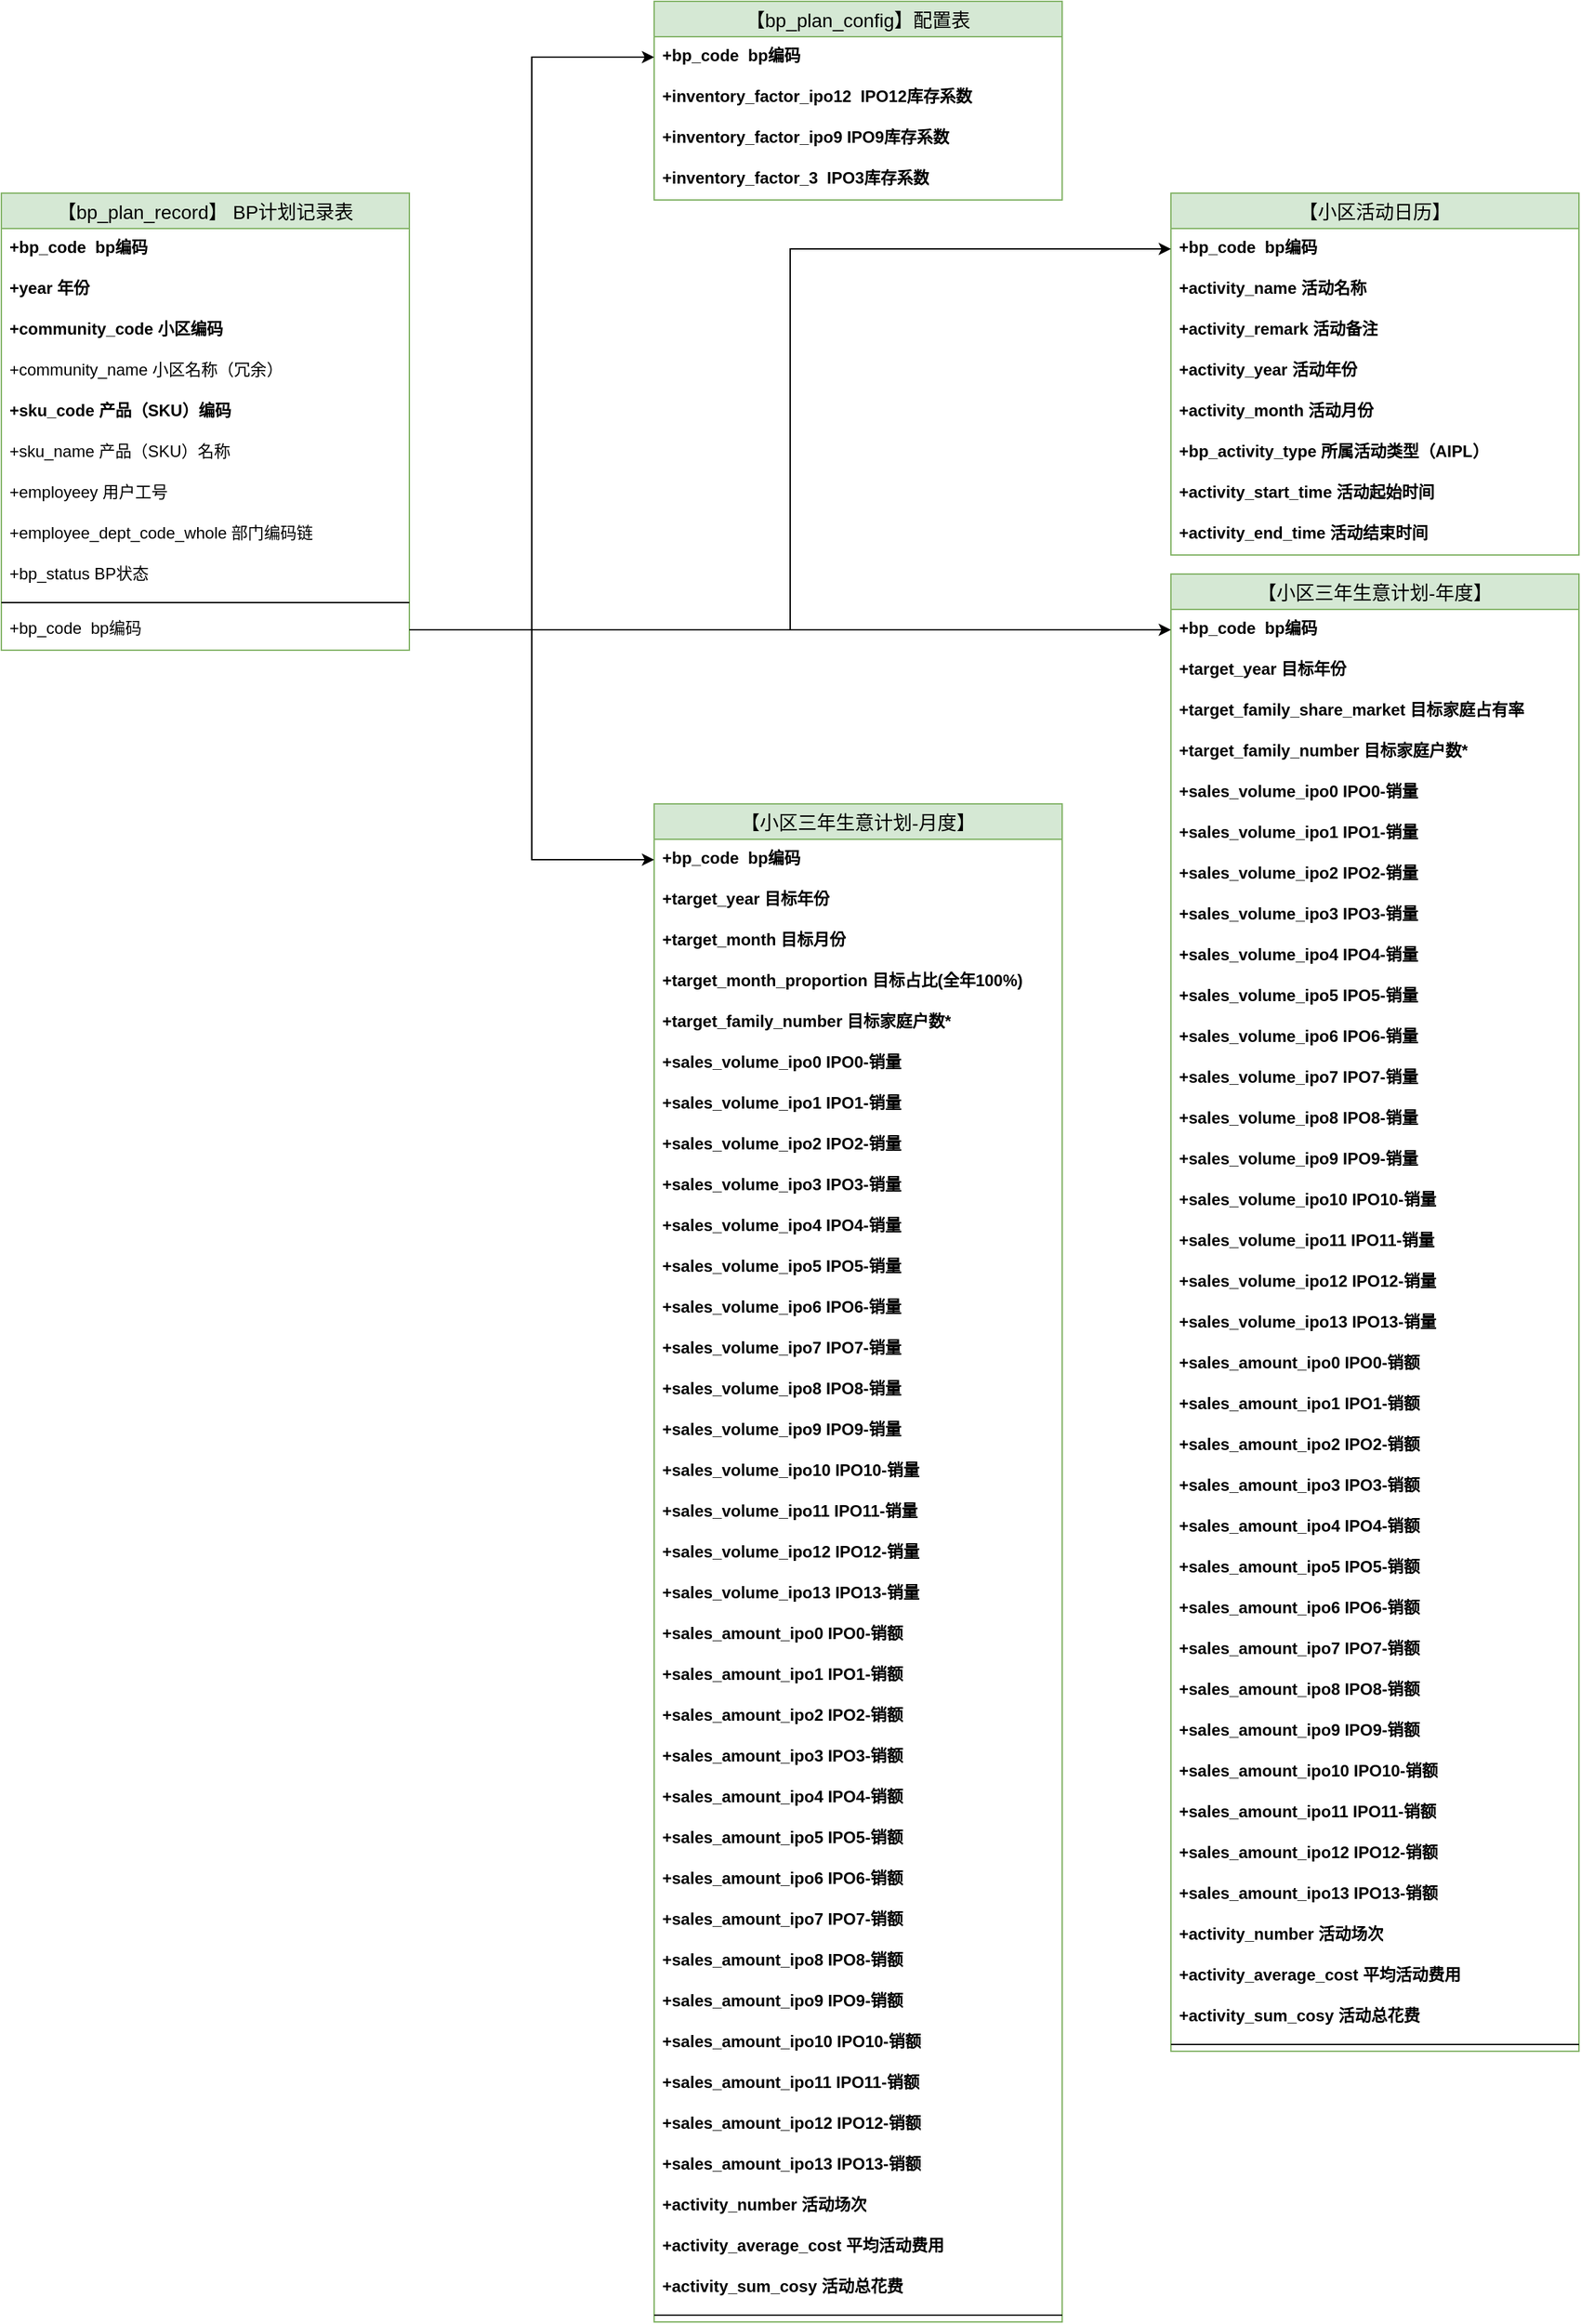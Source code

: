 <mxfile version="24.3.1" type="github">
  <diagram name="第 1 页" id="yHdoq8By4Nm5lqNlYbqL">
    <mxGraphModel dx="2207" dy="2033" grid="1" gridSize="10" guides="1" tooltips="1" connect="1" arrows="1" fold="1" page="1" pageScale="1" pageWidth="827" pageHeight="1169" math="0" shadow="0">
      <root>
        <mxCell id="0" />
        <mxCell id="1" parent="0" />
        <mxCell id="si8qcC3lpYMCVnZY6Wmo-3" value="【bp_plan_record】 BP计划记录表" style="swimlane;fontStyle=0;childLayout=stackLayout;horizontal=1;startSize=26;horizontalStack=0;resizeParent=1;resizeParentMax=0;resizeLast=0;collapsible=1;marginBottom=0;align=center;fontSize=14;fillColor=#d5e8d4;strokeColor=#82b366;" vertex="1" parent="1">
          <mxGeometry x="-60" y="-49" width="300" height="336" as="geometry" />
        </mxCell>
        <mxCell id="si8qcC3lpYMCVnZY6Wmo-4" value="+bp_code&amp;nbsp; bp编码" style="text;strokeColor=none;fillColor=none;spacingLeft=4;spacingRight=4;overflow=hidden;rotatable=0;points=[[0,0.5],[1,0.5]];portConstraint=eastwest;fontSize=12;whiteSpace=wrap;html=1;fontStyle=1" vertex="1" parent="si8qcC3lpYMCVnZY6Wmo-3">
          <mxGeometry y="26" width="300" height="30" as="geometry" />
        </mxCell>
        <mxCell id="si8qcC3lpYMCVnZY6Wmo-18" value="+year 年份" style="text;strokeColor=none;fillColor=none;spacingLeft=4;spacingRight=4;overflow=hidden;rotatable=0;points=[[0,0.5],[1,0.5]];portConstraint=eastwest;fontSize=12;whiteSpace=wrap;html=1;fontStyle=1" vertex="1" parent="si8qcC3lpYMCVnZY6Wmo-3">
          <mxGeometry y="56" width="300" height="30" as="geometry" />
        </mxCell>
        <mxCell id="si8qcC3lpYMCVnZY6Wmo-21" value="+community_code 小区编码" style="text;strokeColor=none;fillColor=none;spacingLeft=4;spacingRight=4;overflow=hidden;rotatable=0;points=[[0,0.5],[1,0.5]];portConstraint=eastwest;fontSize=12;whiteSpace=wrap;html=1;fontStyle=1" vertex="1" parent="si8qcC3lpYMCVnZY6Wmo-3">
          <mxGeometry y="86" width="300" height="30" as="geometry" />
        </mxCell>
        <mxCell id="si8qcC3lpYMCVnZY6Wmo-20" value="+community_name 小区名称（冗余&lt;span style=&quot;background-color: initial;&quot;&gt;）&lt;/span&gt;" style="text;strokeColor=none;fillColor=none;spacingLeft=4;spacingRight=4;overflow=hidden;rotatable=0;points=[[0,0.5],[1,0.5]];portConstraint=eastwest;fontSize=12;whiteSpace=wrap;html=1;" vertex="1" parent="si8qcC3lpYMCVnZY6Wmo-3">
          <mxGeometry y="116" width="300" height="30" as="geometry" />
        </mxCell>
        <mxCell id="si8qcC3lpYMCVnZY6Wmo-19" value="+sku_code 产品（SKU）编码" style="text;strokeColor=none;fillColor=none;spacingLeft=4;spacingRight=4;overflow=hidden;rotatable=0;points=[[0,0.5],[1,0.5]];portConstraint=eastwest;fontSize=12;whiteSpace=wrap;html=1;fontStyle=1" vertex="1" parent="si8qcC3lpYMCVnZY6Wmo-3">
          <mxGeometry y="146" width="300" height="30" as="geometry" />
        </mxCell>
        <mxCell id="si8qcC3lpYMCVnZY6Wmo-17" value="+sku_name 产品（SKU）名称" style="text;strokeColor=none;fillColor=none;spacingLeft=4;spacingRight=4;overflow=hidden;rotatable=0;points=[[0,0.5],[1,0.5]];portConstraint=eastwest;fontSize=12;whiteSpace=wrap;html=1;" vertex="1" parent="si8qcC3lpYMCVnZY6Wmo-3">
          <mxGeometry y="176" width="300" height="30" as="geometry" />
        </mxCell>
        <mxCell id="si8qcC3lpYMCVnZY6Wmo-16" value="+employeey 用户工号" style="text;strokeColor=none;fillColor=none;spacingLeft=4;spacingRight=4;overflow=hidden;rotatable=0;points=[[0,0.5],[1,0.5]];portConstraint=eastwest;fontSize=12;whiteSpace=wrap;html=1;" vertex="1" parent="si8qcC3lpYMCVnZY6Wmo-3">
          <mxGeometry y="206" width="300" height="30" as="geometry" />
        </mxCell>
        <mxCell id="si8qcC3lpYMCVnZY6Wmo-15" value="+employee_dept_code_whole 部门编码链" style="text;strokeColor=none;fillColor=none;spacingLeft=4;spacingRight=4;overflow=hidden;rotatable=0;points=[[0,0.5],[1,0.5]];portConstraint=eastwest;fontSize=12;whiteSpace=wrap;html=1;" vertex="1" parent="si8qcC3lpYMCVnZY6Wmo-3">
          <mxGeometry y="236" width="300" height="30" as="geometry" />
        </mxCell>
        <mxCell id="si8qcC3lpYMCVnZY6Wmo-14" value="+bp_status BP状态" style="text;strokeColor=none;fillColor=none;spacingLeft=4;spacingRight=4;overflow=hidden;rotatable=0;points=[[0,0.5],[1,0.5]];portConstraint=eastwest;fontSize=12;whiteSpace=wrap;html=1;" vertex="1" parent="si8qcC3lpYMCVnZY6Wmo-3">
          <mxGeometry y="266" width="300" height="30" as="geometry" />
        </mxCell>
        <mxCell id="si8qcC3lpYMCVnZY6Wmo-9" value="" style="line;strokeWidth=1;rotatable=0;dashed=0;labelPosition=right;align=left;verticalAlign=middle;spacingTop=0;spacingLeft=6;points=[];portConstraint=eastwest;" vertex="1" parent="si8qcC3lpYMCVnZY6Wmo-3">
          <mxGeometry y="296" width="300" height="10" as="geometry" />
        </mxCell>
        <mxCell id="si8qcC3lpYMCVnZY6Wmo-6" value="+bp_code&amp;nbsp; bp编码" style="text;strokeColor=none;fillColor=none;spacingLeft=4;spacingRight=4;overflow=hidden;rotatable=0;points=[[0,0.5],[1,0.5]];portConstraint=eastwest;fontSize=12;whiteSpace=wrap;html=1;" vertex="1" parent="si8qcC3lpYMCVnZY6Wmo-3">
          <mxGeometry y="306" width="300" height="30" as="geometry" />
        </mxCell>
        <mxCell id="si8qcC3lpYMCVnZY6Wmo-23" value="【bp_plan_config】配置表" style="swimlane;fontStyle=0;childLayout=stackLayout;horizontal=1;startSize=26;horizontalStack=0;resizeParent=1;resizeParentMax=0;resizeLast=0;collapsible=1;marginBottom=0;align=center;fontSize=14;fillColor=#d5e8d4;strokeColor=#82b366;" vertex="1" parent="1">
          <mxGeometry x="420" y="-190" width="300" height="146" as="geometry" />
        </mxCell>
        <mxCell id="si8qcC3lpYMCVnZY6Wmo-24" value="+bp_code&amp;nbsp; bp编码" style="text;strokeColor=none;fillColor=none;spacingLeft=4;spacingRight=4;overflow=hidden;rotatable=0;points=[[0,0.5],[1,0.5]];portConstraint=eastwest;fontSize=12;whiteSpace=wrap;html=1;fontStyle=1" vertex="1" parent="si8qcC3lpYMCVnZY6Wmo-23">
          <mxGeometry y="26" width="300" height="30" as="geometry" />
        </mxCell>
        <mxCell id="si8qcC3lpYMCVnZY6Wmo-38" value="+inventory_factor_ipo12  IPO12库存系数" style="text;strokeColor=none;fillColor=none;spacingLeft=4;spacingRight=4;overflow=hidden;rotatable=0;points=[[0,0.5],[1,0.5]];portConstraint=eastwest;fontSize=12;whiteSpace=wrap;html=1;fontStyle=1" vertex="1" parent="si8qcC3lpYMCVnZY6Wmo-23">
          <mxGeometry y="56" width="300" height="30" as="geometry" />
        </mxCell>
        <mxCell id="si8qcC3lpYMCVnZY6Wmo-37" value="+inventory_factor_ipo9 IPO9库存系数" style="text;strokeColor=none;fillColor=none;spacingLeft=4;spacingRight=4;overflow=hidden;rotatable=0;points=[[0,0.5],[1,0.5]];portConstraint=eastwest;fontSize=12;whiteSpace=wrap;html=1;fontStyle=1" vertex="1" parent="si8qcC3lpYMCVnZY6Wmo-23">
          <mxGeometry y="86" width="300" height="30" as="geometry" />
        </mxCell>
        <mxCell id="si8qcC3lpYMCVnZY6Wmo-36" value="+inventory_factor_3  IPO3库存系数" style="text;strokeColor=none;fillColor=none;spacingLeft=4;spacingRight=4;overflow=hidden;rotatable=0;points=[[0,0.5],[1,0.5]];portConstraint=eastwest;fontSize=12;whiteSpace=wrap;html=1;fontStyle=1" vertex="1" parent="si8qcC3lpYMCVnZY6Wmo-23">
          <mxGeometry y="116" width="300" height="30" as="geometry" />
        </mxCell>
        <mxCell id="si8qcC3lpYMCVnZY6Wmo-49" value="【小区三年生意计划-年度】" style="swimlane;fontStyle=0;childLayout=stackLayout;horizontal=1;startSize=26;horizontalStack=0;resizeParent=1;resizeParentMax=0;resizeLast=0;collapsible=1;marginBottom=0;align=center;fontSize=14;fillColor=#d5e8d4;strokeColor=#82b366;" vertex="1" parent="1">
          <mxGeometry x="800" y="231" width="300" height="1086" as="geometry" />
        </mxCell>
        <mxCell id="si8qcC3lpYMCVnZY6Wmo-50" value="+bp_code&amp;nbsp; bp编码" style="text;strokeColor=none;fillColor=none;spacingLeft=4;spacingRight=4;overflow=hidden;rotatable=0;points=[[0,0.5],[1,0.5]];portConstraint=eastwest;fontSize=12;whiteSpace=wrap;html=1;fontStyle=1" vertex="1" parent="si8qcC3lpYMCVnZY6Wmo-49">
          <mxGeometry y="26" width="300" height="30" as="geometry" />
        </mxCell>
        <mxCell id="si8qcC3lpYMCVnZY6Wmo-51" value="+target_year 目标年份" style="text;strokeColor=none;fillColor=none;spacingLeft=4;spacingRight=4;overflow=hidden;rotatable=0;points=[[0,0.5],[1,0.5]];portConstraint=eastwest;fontSize=12;whiteSpace=wrap;html=1;fontStyle=1" vertex="1" parent="si8qcC3lpYMCVnZY6Wmo-49">
          <mxGeometry y="56" width="300" height="30" as="geometry" />
        </mxCell>
        <mxCell id="si8qcC3lpYMCVnZY6Wmo-52" value="+target_family_share_market 目标家庭占有率" style="text;strokeColor=none;fillColor=none;spacingLeft=4;spacingRight=4;overflow=hidden;rotatable=0;points=[[0,0.5],[1,0.5]];portConstraint=eastwest;fontSize=12;whiteSpace=wrap;html=1;fontStyle=1" vertex="1" parent="si8qcC3lpYMCVnZY6Wmo-49">
          <mxGeometry y="86" width="300" height="30" as="geometry" />
        </mxCell>
        <mxCell id="si8qcC3lpYMCVnZY6Wmo-69" value="+target_family_number 目标家庭户数*" style="text;strokeColor=none;fillColor=none;spacingLeft=4;spacingRight=4;overflow=hidden;rotatable=0;points=[[0,0.5],[1,0.5]];portConstraint=eastwest;fontSize=12;whiteSpace=wrap;html=1;fontStyle=1" vertex="1" parent="si8qcC3lpYMCVnZY6Wmo-49">
          <mxGeometry y="116" width="300" height="30" as="geometry" />
        </mxCell>
        <mxCell id="si8qcC3lpYMCVnZY6Wmo-91" value="+sales_volume_ipo0 IPO0-销量" style="text;strokeColor=none;fillColor=none;spacingLeft=4;spacingRight=4;overflow=hidden;rotatable=0;points=[[0,0.5],[1,0.5]];portConstraint=eastwest;fontSize=12;whiteSpace=wrap;html=1;fontStyle=1" vertex="1" parent="si8qcC3lpYMCVnZY6Wmo-49">
          <mxGeometry y="146" width="300" height="30" as="geometry" />
        </mxCell>
        <mxCell id="si8qcC3lpYMCVnZY6Wmo-90" value="+sales_volume_ipo1 IPO1-销量" style="text;strokeColor=none;fillColor=none;spacingLeft=4;spacingRight=4;overflow=hidden;rotatable=0;points=[[0,0.5],[1,0.5]];portConstraint=eastwest;fontSize=12;whiteSpace=wrap;html=1;fontStyle=1" vertex="1" parent="si8qcC3lpYMCVnZY6Wmo-49">
          <mxGeometry y="176" width="300" height="30" as="geometry" />
        </mxCell>
        <mxCell id="si8qcC3lpYMCVnZY6Wmo-89" value="+sales_volume_ipo2 IPO2-销量" style="text;strokeColor=none;fillColor=none;spacingLeft=4;spacingRight=4;overflow=hidden;rotatable=0;points=[[0,0.5],[1,0.5]];portConstraint=eastwest;fontSize=12;whiteSpace=wrap;html=1;fontStyle=1" vertex="1" parent="si8qcC3lpYMCVnZY6Wmo-49">
          <mxGeometry y="206" width="300" height="30" as="geometry" />
        </mxCell>
        <mxCell id="si8qcC3lpYMCVnZY6Wmo-88" value="+sales_volume_ipo3 IPO3-销量" style="text;strokeColor=none;fillColor=none;spacingLeft=4;spacingRight=4;overflow=hidden;rotatable=0;points=[[0,0.5],[1,0.5]];portConstraint=eastwest;fontSize=12;whiteSpace=wrap;html=1;fontStyle=1" vertex="1" parent="si8qcC3lpYMCVnZY6Wmo-49">
          <mxGeometry y="236" width="300" height="30" as="geometry" />
        </mxCell>
        <mxCell id="si8qcC3lpYMCVnZY6Wmo-87" value="+sales_volume_ipo4 IPO4-销量" style="text;strokeColor=none;fillColor=none;spacingLeft=4;spacingRight=4;overflow=hidden;rotatable=0;points=[[0,0.5],[1,0.5]];portConstraint=eastwest;fontSize=12;whiteSpace=wrap;html=1;fontStyle=1" vertex="1" parent="si8qcC3lpYMCVnZY6Wmo-49">
          <mxGeometry y="266" width="300" height="30" as="geometry" />
        </mxCell>
        <mxCell id="si8qcC3lpYMCVnZY6Wmo-86" value="+sales_volume_ipo5 IPO5-销量" style="text;strokeColor=none;fillColor=none;spacingLeft=4;spacingRight=4;overflow=hidden;rotatable=0;points=[[0,0.5],[1,0.5]];portConstraint=eastwest;fontSize=12;whiteSpace=wrap;html=1;fontStyle=1" vertex="1" parent="si8qcC3lpYMCVnZY6Wmo-49">
          <mxGeometry y="296" width="300" height="30" as="geometry" />
        </mxCell>
        <mxCell id="si8qcC3lpYMCVnZY6Wmo-85" value="+sales_volume_ipo6 IPO6-销量" style="text;strokeColor=none;fillColor=none;spacingLeft=4;spacingRight=4;overflow=hidden;rotatable=0;points=[[0,0.5],[1,0.5]];portConstraint=eastwest;fontSize=12;whiteSpace=wrap;html=1;fontStyle=1" vertex="1" parent="si8qcC3lpYMCVnZY6Wmo-49">
          <mxGeometry y="326" width="300" height="30" as="geometry" />
        </mxCell>
        <mxCell id="si8qcC3lpYMCVnZY6Wmo-84" value="+sales_volume_ipo7 IPO7-销量" style="text;strokeColor=none;fillColor=none;spacingLeft=4;spacingRight=4;overflow=hidden;rotatable=0;points=[[0,0.5],[1,0.5]];portConstraint=eastwest;fontSize=12;whiteSpace=wrap;html=1;fontStyle=1" vertex="1" parent="si8qcC3lpYMCVnZY6Wmo-49">
          <mxGeometry y="356" width="300" height="30" as="geometry" />
        </mxCell>
        <mxCell id="si8qcC3lpYMCVnZY6Wmo-83" value="+sales_volume_ipo8 IPO8-销量" style="text;strokeColor=none;fillColor=none;spacingLeft=4;spacingRight=4;overflow=hidden;rotatable=0;points=[[0,0.5],[1,0.5]];portConstraint=eastwest;fontSize=12;whiteSpace=wrap;html=1;fontStyle=1" vertex="1" parent="si8qcC3lpYMCVnZY6Wmo-49">
          <mxGeometry y="386" width="300" height="30" as="geometry" />
        </mxCell>
        <mxCell id="si8qcC3lpYMCVnZY6Wmo-82" value="+sales_volume_ipo9 IPO9-销量" style="text;strokeColor=none;fillColor=none;spacingLeft=4;spacingRight=4;overflow=hidden;rotatable=0;points=[[0,0.5],[1,0.5]];portConstraint=eastwest;fontSize=12;whiteSpace=wrap;html=1;fontStyle=1" vertex="1" parent="si8qcC3lpYMCVnZY6Wmo-49">
          <mxGeometry y="416" width="300" height="30" as="geometry" />
        </mxCell>
        <mxCell id="si8qcC3lpYMCVnZY6Wmo-81" value="+sales_volume_ipo10 IPO10-销量" style="text;strokeColor=none;fillColor=none;spacingLeft=4;spacingRight=4;overflow=hidden;rotatable=0;points=[[0,0.5],[1,0.5]];portConstraint=eastwest;fontSize=12;whiteSpace=wrap;html=1;fontStyle=1" vertex="1" parent="si8qcC3lpYMCVnZY6Wmo-49">
          <mxGeometry y="446" width="300" height="30" as="geometry" />
        </mxCell>
        <mxCell id="si8qcC3lpYMCVnZY6Wmo-80" value="+sales_volume_ipo11 IPO11-销量" style="text;strokeColor=none;fillColor=none;spacingLeft=4;spacingRight=4;overflow=hidden;rotatable=0;points=[[0,0.5],[1,0.5]];portConstraint=eastwest;fontSize=12;whiteSpace=wrap;html=1;fontStyle=1" vertex="1" parent="si8qcC3lpYMCVnZY6Wmo-49">
          <mxGeometry y="476" width="300" height="30" as="geometry" />
        </mxCell>
        <mxCell id="si8qcC3lpYMCVnZY6Wmo-79" value="+sales_volume_ipo12 IPO12-销量" style="text;strokeColor=none;fillColor=none;spacingLeft=4;spacingRight=4;overflow=hidden;rotatable=0;points=[[0,0.5],[1,0.5]];portConstraint=eastwest;fontSize=12;whiteSpace=wrap;html=1;fontStyle=1" vertex="1" parent="si8qcC3lpYMCVnZY6Wmo-49">
          <mxGeometry y="506" width="300" height="30" as="geometry" />
        </mxCell>
        <mxCell id="si8qcC3lpYMCVnZY6Wmo-78" value="+sales_volume_ipo13 IPO13-销量" style="text;strokeColor=none;fillColor=none;spacingLeft=4;spacingRight=4;overflow=hidden;rotatable=0;points=[[0,0.5],[1,0.5]];portConstraint=eastwest;fontSize=12;whiteSpace=wrap;html=1;fontStyle=1" vertex="1" parent="si8qcC3lpYMCVnZY6Wmo-49">
          <mxGeometry y="536" width="300" height="30" as="geometry" />
        </mxCell>
        <mxCell id="si8qcC3lpYMCVnZY6Wmo-77" value="+sales_amount_ipo0 IPO0-销额" style="text;strokeColor=none;fillColor=none;spacingLeft=4;spacingRight=4;overflow=hidden;rotatable=0;points=[[0,0.5],[1,0.5]];portConstraint=eastwest;fontSize=12;whiteSpace=wrap;html=1;fontStyle=1" vertex="1" parent="si8qcC3lpYMCVnZY6Wmo-49">
          <mxGeometry y="566" width="300" height="30" as="geometry" />
        </mxCell>
        <mxCell id="si8qcC3lpYMCVnZY6Wmo-76" value="+sales_amount_ipo1 IPO1-销额" style="text;strokeColor=none;fillColor=none;spacingLeft=4;spacingRight=4;overflow=hidden;rotatable=0;points=[[0,0.5],[1,0.5]];portConstraint=eastwest;fontSize=12;whiteSpace=wrap;html=1;fontStyle=1" vertex="1" parent="si8qcC3lpYMCVnZY6Wmo-49">
          <mxGeometry y="596" width="300" height="30" as="geometry" />
        </mxCell>
        <mxCell id="si8qcC3lpYMCVnZY6Wmo-75" value="+sales_amount_ipo2 IPO2-销额" style="text;strokeColor=none;fillColor=none;spacingLeft=4;spacingRight=4;overflow=hidden;rotatable=0;points=[[0,0.5],[1,0.5]];portConstraint=eastwest;fontSize=12;whiteSpace=wrap;html=1;fontStyle=1" vertex="1" parent="si8qcC3lpYMCVnZY6Wmo-49">
          <mxGeometry y="626" width="300" height="30" as="geometry" />
        </mxCell>
        <mxCell id="si8qcC3lpYMCVnZY6Wmo-74" value="+sales_amount_ipo3 IPO3-销额" style="text;strokeColor=none;fillColor=none;spacingLeft=4;spacingRight=4;overflow=hidden;rotatable=0;points=[[0,0.5],[1,0.5]];portConstraint=eastwest;fontSize=12;whiteSpace=wrap;html=1;fontStyle=1" vertex="1" parent="si8qcC3lpYMCVnZY6Wmo-49">
          <mxGeometry y="656" width="300" height="30" as="geometry" />
        </mxCell>
        <mxCell id="si8qcC3lpYMCVnZY6Wmo-73" value="+sales_amount_ipo4 IPO4-销额" style="text;strokeColor=none;fillColor=none;spacingLeft=4;spacingRight=4;overflow=hidden;rotatable=0;points=[[0,0.5],[1,0.5]];portConstraint=eastwest;fontSize=12;whiteSpace=wrap;html=1;fontStyle=1" vertex="1" parent="si8qcC3lpYMCVnZY6Wmo-49">
          <mxGeometry y="686" width="300" height="30" as="geometry" />
        </mxCell>
        <mxCell id="si8qcC3lpYMCVnZY6Wmo-72" value="+sales_amount_ipo5 IPO5-销额" style="text;strokeColor=none;fillColor=none;spacingLeft=4;spacingRight=4;overflow=hidden;rotatable=0;points=[[0,0.5],[1,0.5]];portConstraint=eastwest;fontSize=12;whiteSpace=wrap;html=1;fontStyle=1" vertex="1" parent="si8qcC3lpYMCVnZY6Wmo-49">
          <mxGeometry y="716" width="300" height="30" as="geometry" />
        </mxCell>
        <mxCell id="si8qcC3lpYMCVnZY6Wmo-71" value="+sales_amount_ipo6 IPO6-销额" style="text;strokeColor=none;fillColor=none;spacingLeft=4;spacingRight=4;overflow=hidden;rotatable=0;points=[[0,0.5],[1,0.5]];portConstraint=eastwest;fontSize=12;whiteSpace=wrap;html=1;fontStyle=1" vertex="1" parent="si8qcC3lpYMCVnZY6Wmo-49">
          <mxGeometry y="746" width="300" height="30" as="geometry" />
        </mxCell>
        <mxCell id="si8qcC3lpYMCVnZY6Wmo-70" value="+sales_amount_ipo7 IPO7-销额" style="text;strokeColor=none;fillColor=none;spacingLeft=4;spacingRight=4;overflow=hidden;rotatable=0;points=[[0,0.5],[1,0.5]];portConstraint=eastwest;fontSize=12;whiteSpace=wrap;html=1;fontStyle=1" vertex="1" parent="si8qcC3lpYMCVnZY6Wmo-49">
          <mxGeometry y="776" width="300" height="30" as="geometry" />
        </mxCell>
        <mxCell id="si8qcC3lpYMCVnZY6Wmo-68" value="+sales_amount_ipo8 IPO8-销额" style="text;strokeColor=none;fillColor=none;spacingLeft=4;spacingRight=4;overflow=hidden;rotatable=0;points=[[0,0.5],[1,0.5]];portConstraint=eastwest;fontSize=12;whiteSpace=wrap;html=1;fontStyle=1" vertex="1" parent="si8qcC3lpYMCVnZY6Wmo-49">
          <mxGeometry y="806" width="300" height="30" as="geometry" />
        </mxCell>
        <mxCell id="si8qcC3lpYMCVnZY6Wmo-67" value="+sales_amount_ipo9 IPO9-销额" style="text;strokeColor=none;fillColor=none;spacingLeft=4;spacingRight=4;overflow=hidden;rotatable=0;points=[[0,0.5],[1,0.5]];portConstraint=eastwest;fontSize=12;whiteSpace=wrap;html=1;fontStyle=1" vertex="1" parent="si8qcC3lpYMCVnZY6Wmo-49">
          <mxGeometry y="836" width="300" height="30" as="geometry" />
        </mxCell>
        <mxCell id="si8qcC3lpYMCVnZY6Wmo-66" value="+sales_amount_ipo10 IPO10-销额" style="text;strokeColor=none;fillColor=none;spacingLeft=4;spacingRight=4;overflow=hidden;rotatable=0;points=[[0,0.5],[1,0.5]];portConstraint=eastwest;fontSize=12;whiteSpace=wrap;html=1;fontStyle=1" vertex="1" parent="si8qcC3lpYMCVnZY6Wmo-49">
          <mxGeometry y="866" width="300" height="30" as="geometry" />
        </mxCell>
        <mxCell id="si8qcC3lpYMCVnZY6Wmo-65" value="+sales_amount_ipo11 IPO11-销额" style="text;strokeColor=none;fillColor=none;spacingLeft=4;spacingRight=4;overflow=hidden;rotatable=0;points=[[0,0.5],[1,0.5]];portConstraint=eastwest;fontSize=12;whiteSpace=wrap;html=1;fontStyle=1" vertex="1" parent="si8qcC3lpYMCVnZY6Wmo-49">
          <mxGeometry y="896" width="300" height="30" as="geometry" />
        </mxCell>
        <mxCell id="si8qcC3lpYMCVnZY6Wmo-64" value="+sales_amount_ipo12 IPO12-销额" style="text;strokeColor=none;fillColor=none;spacingLeft=4;spacingRight=4;overflow=hidden;rotatable=0;points=[[0,0.5],[1,0.5]];portConstraint=eastwest;fontSize=12;whiteSpace=wrap;html=1;fontStyle=1" vertex="1" parent="si8qcC3lpYMCVnZY6Wmo-49">
          <mxGeometry y="926" width="300" height="30" as="geometry" />
        </mxCell>
        <mxCell id="si8qcC3lpYMCVnZY6Wmo-63" value="+sales_amount_ipo13 IPO13-销额" style="text;strokeColor=none;fillColor=none;spacingLeft=4;spacingRight=4;overflow=hidden;rotatable=0;points=[[0,0.5],[1,0.5]];portConstraint=eastwest;fontSize=12;whiteSpace=wrap;html=1;fontStyle=1" vertex="1" parent="si8qcC3lpYMCVnZY6Wmo-49">
          <mxGeometry y="956" width="300" height="30" as="geometry" />
        </mxCell>
        <mxCell id="si8qcC3lpYMCVnZY6Wmo-62" value="+activity_number 活动场次" style="text;strokeColor=none;fillColor=none;spacingLeft=4;spacingRight=4;overflow=hidden;rotatable=0;points=[[0,0.5],[1,0.5]];portConstraint=eastwest;fontSize=12;whiteSpace=wrap;html=1;fontStyle=1" vertex="1" parent="si8qcC3lpYMCVnZY6Wmo-49">
          <mxGeometry y="986" width="300" height="30" as="geometry" />
        </mxCell>
        <mxCell id="si8qcC3lpYMCVnZY6Wmo-61" value="+activity_average_cost 平均活动费用" style="text;strokeColor=none;fillColor=none;spacingLeft=4;spacingRight=4;overflow=hidden;rotatable=0;points=[[0,0.5],[1,0.5]];portConstraint=eastwest;fontSize=12;whiteSpace=wrap;html=1;fontStyle=1" vertex="1" parent="si8qcC3lpYMCVnZY6Wmo-49">
          <mxGeometry y="1016" width="300" height="30" as="geometry" />
        </mxCell>
        <mxCell id="si8qcC3lpYMCVnZY6Wmo-60" value="+activity_sum_cosy 活动总花费" style="text;strokeColor=none;fillColor=none;spacingLeft=4;spacingRight=4;overflow=hidden;rotatable=0;points=[[0,0.5],[1,0.5]];portConstraint=eastwest;fontSize=12;whiteSpace=wrap;html=1;fontStyle=1" vertex="1" parent="si8qcC3lpYMCVnZY6Wmo-49">
          <mxGeometry y="1046" width="300" height="30" as="geometry" />
        </mxCell>
        <mxCell id="si8qcC3lpYMCVnZY6Wmo-54" value="" style="line;strokeWidth=1;rotatable=0;dashed=0;labelPosition=right;align=left;verticalAlign=middle;spacingTop=0;spacingLeft=6;points=[];portConstraint=eastwest;" vertex="1" parent="si8qcC3lpYMCVnZY6Wmo-49">
          <mxGeometry y="1076" width="300" height="10" as="geometry" />
        </mxCell>
        <mxCell id="si8qcC3lpYMCVnZY6Wmo-93" value="【小区三年生意计划-月度】" style="swimlane;fontStyle=0;childLayout=stackLayout;horizontal=1;startSize=26;horizontalStack=0;resizeParent=1;resizeParentMax=0;resizeLast=0;collapsible=1;marginBottom=0;align=center;fontSize=14;fillColor=#d5e8d4;strokeColor=#82b366;" vertex="1" parent="1">
          <mxGeometry x="420" y="400" width="300" height="1116" as="geometry" />
        </mxCell>
        <mxCell id="si8qcC3lpYMCVnZY6Wmo-94" value="+bp_code&amp;nbsp; bp编码" style="text;strokeColor=none;fillColor=none;spacingLeft=4;spacingRight=4;overflow=hidden;rotatable=0;points=[[0,0.5],[1,0.5]];portConstraint=eastwest;fontSize=12;whiteSpace=wrap;html=1;fontStyle=1" vertex="1" parent="si8qcC3lpYMCVnZY6Wmo-93">
          <mxGeometry y="26" width="300" height="30" as="geometry" />
        </mxCell>
        <mxCell id="si8qcC3lpYMCVnZY6Wmo-95" value="+target_year 目标年份" style="text;strokeColor=none;fillColor=none;spacingLeft=4;spacingRight=4;overflow=hidden;rotatable=0;points=[[0,0.5],[1,0.5]];portConstraint=eastwest;fontSize=12;whiteSpace=wrap;html=1;fontStyle=1" vertex="1" parent="si8qcC3lpYMCVnZY6Wmo-93">
          <mxGeometry y="56" width="300" height="30" as="geometry" />
        </mxCell>
        <mxCell id="si8qcC3lpYMCVnZY6Wmo-130" value="+target_month 目标月份" style="text;strokeColor=none;fillColor=none;spacingLeft=4;spacingRight=4;overflow=hidden;rotatable=0;points=[[0,0.5],[1,0.5]];portConstraint=eastwest;fontSize=12;whiteSpace=wrap;html=1;fontStyle=1" vertex="1" parent="si8qcC3lpYMCVnZY6Wmo-93">
          <mxGeometry y="86" width="300" height="30" as="geometry" />
        </mxCell>
        <mxCell id="si8qcC3lpYMCVnZY6Wmo-131" value="+target_month_proportion 目标占比(全年100%)" style="text;strokeColor=none;fillColor=none;spacingLeft=4;spacingRight=4;overflow=hidden;rotatable=0;points=[[0,0.5],[1,0.5]];portConstraint=eastwest;fontSize=12;whiteSpace=wrap;html=1;fontStyle=1" vertex="1" parent="si8qcC3lpYMCVnZY6Wmo-93">
          <mxGeometry y="116" width="300" height="30" as="geometry" />
        </mxCell>
        <mxCell id="si8qcC3lpYMCVnZY6Wmo-97" value="+target_family_number 目标家庭户数*" style="text;strokeColor=none;fillColor=none;spacingLeft=4;spacingRight=4;overflow=hidden;rotatable=0;points=[[0,0.5],[1,0.5]];portConstraint=eastwest;fontSize=12;whiteSpace=wrap;html=1;fontStyle=1" vertex="1" parent="si8qcC3lpYMCVnZY6Wmo-93">
          <mxGeometry y="146" width="300" height="30" as="geometry" />
        </mxCell>
        <mxCell id="si8qcC3lpYMCVnZY6Wmo-98" value="+sales_volume_ipo0 IPO0-销量" style="text;strokeColor=none;fillColor=none;spacingLeft=4;spacingRight=4;overflow=hidden;rotatable=0;points=[[0,0.5],[1,0.5]];portConstraint=eastwest;fontSize=12;whiteSpace=wrap;html=1;fontStyle=1" vertex="1" parent="si8qcC3lpYMCVnZY6Wmo-93">
          <mxGeometry y="176" width="300" height="30" as="geometry" />
        </mxCell>
        <mxCell id="si8qcC3lpYMCVnZY6Wmo-99" value="+sales_volume_ipo1 IPO1-销量" style="text;strokeColor=none;fillColor=none;spacingLeft=4;spacingRight=4;overflow=hidden;rotatable=0;points=[[0,0.5],[1,0.5]];portConstraint=eastwest;fontSize=12;whiteSpace=wrap;html=1;fontStyle=1" vertex="1" parent="si8qcC3lpYMCVnZY6Wmo-93">
          <mxGeometry y="206" width="300" height="30" as="geometry" />
        </mxCell>
        <mxCell id="si8qcC3lpYMCVnZY6Wmo-100" value="+sales_volume_ipo2 IPO2-销量" style="text;strokeColor=none;fillColor=none;spacingLeft=4;spacingRight=4;overflow=hidden;rotatable=0;points=[[0,0.5],[1,0.5]];portConstraint=eastwest;fontSize=12;whiteSpace=wrap;html=1;fontStyle=1" vertex="1" parent="si8qcC3lpYMCVnZY6Wmo-93">
          <mxGeometry y="236" width="300" height="30" as="geometry" />
        </mxCell>
        <mxCell id="si8qcC3lpYMCVnZY6Wmo-101" value="+sales_volume_ipo3 IPO3-销量" style="text;strokeColor=none;fillColor=none;spacingLeft=4;spacingRight=4;overflow=hidden;rotatable=0;points=[[0,0.5],[1,0.5]];portConstraint=eastwest;fontSize=12;whiteSpace=wrap;html=1;fontStyle=1" vertex="1" parent="si8qcC3lpYMCVnZY6Wmo-93">
          <mxGeometry y="266" width="300" height="30" as="geometry" />
        </mxCell>
        <mxCell id="si8qcC3lpYMCVnZY6Wmo-102" value="+sales_volume_ipo4 IPO4-销量" style="text;strokeColor=none;fillColor=none;spacingLeft=4;spacingRight=4;overflow=hidden;rotatable=0;points=[[0,0.5],[1,0.5]];portConstraint=eastwest;fontSize=12;whiteSpace=wrap;html=1;fontStyle=1" vertex="1" parent="si8qcC3lpYMCVnZY6Wmo-93">
          <mxGeometry y="296" width="300" height="30" as="geometry" />
        </mxCell>
        <mxCell id="si8qcC3lpYMCVnZY6Wmo-103" value="+sales_volume_ipo5 IPO5-销量" style="text;strokeColor=none;fillColor=none;spacingLeft=4;spacingRight=4;overflow=hidden;rotatable=0;points=[[0,0.5],[1,0.5]];portConstraint=eastwest;fontSize=12;whiteSpace=wrap;html=1;fontStyle=1" vertex="1" parent="si8qcC3lpYMCVnZY6Wmo-93">
          <mxGeometry y="326" width="300" height="30" as="geometry" />
        </mxCell>
        <mxCell id="si8qcC3lpYMCVnZY6Wmo-104" value="+sales_volume_ipo6 IPO6-销量" style="text;strokeColor=none;fillColor=none;spacingLeft=4;spacingRight=4;overflow=hidden;rotatable=0;points=[[0,0.5],[1,0.5]];portConstraint=eastwest;fontSize=12;whiteSpace=wrap;html=1;fontStyle=1" vertex="1" parent="si8qcC3lpYMCVnZY6Wmo-93">
          <mxGeometry y="356" width="300" height="30" as="geometry" />
        </mxCell>
        <mxCell id="si8qcC3lpYMCVnZY6Wmo-105" value="+sales_volume_ipo7 IPO7-销量" style="text;strokeColor=none;fillColor=none;spacingLeft=4;spacingRight=4;overflow=hidden;rotatable=0;points=[[0,0.5],[1,0.5]];portConstraint=eastwest;fontSize=12;whiteSpace=wrap;html=1;fontStyle=1" vertex="1" parent="si8qcC3lpYMCVnZY6Wmo-93">
          <mxGeometry y="386" width="300" height="30" as="geometry" />
        </mxCell>
        <mxCell id="si8qcC3lpYMCVnZY6Wmo-106" value="+sales_volume_ipo8 IPO8-销量" style="text;strokeColor=none;fillColor=none;spacingLeft=4;spacingRight=4;overflow=hidden;rotatable=0;points=[[0,0.5],[1,0.5]];portConstraint=eastwest;fontSize=12;whiteSpace=wrap;html=1;fontStyle=1" vertex="1" parent="si8qcC3lpYMCVnZY6Wmo-93">
          <mxGeometry y="416" width="300" height="30" as="geometry" />
        </mxCell>
        <mxCell id="si8qcC3lpYMCVnZY6Wmo-107" value="+sales_volume_ipo9 IPO9-销量" style="text;strokeColor=none;fillColor=none;spacingLeft=4;spacingRight=4;overflow=hidden;rotatable=0;points=[[0,0.5],[1,0.5]];portConstraint=eastwest;fontSize=12;whiteSpace=wrap;html=1;fontStyle=1" vertex="1" parent="si8qcC3lpYMCVnZY6Wmo-93">
          <mxGeometry y="446" width="300" height="30" as="geometry" />
        </mxCell>
        <mxCell id="si8qcC3lpYMCVnZY6Wmo-108" value="+sales_volume_ipo10 IPO10-销量" style="text;strokeColor=none;fillColor=none;spacingLeft=4;spacingRight=4;overflow=hidden;rotatable=0;points=[[0,0.5],[1,0.5]];portConstraint=eastwest;fontSize=12;whiteSpace=wrap;html=1;fontStyle=1" vertex="1" parent="si8qcC3lpYMCVnZY6Wmo-93">
          <mxGeometry y="476" width="300" height="30" as="geometry" />
        </mxCell>
        <mxCell id="si8qcC3lpYMCVnZY6Wmo-109" value="+sales_volume_ipo11 IPO11-销量" style="text;strokeColor=none;fillColor=none;spacingLeft=4;spacingRight=4;overflow=hidden;rotatable=0;points=[[0,0.5],[1,0.5]];portConstraint=eastwest;fontSize=12;whiteSpace=wrap;html=1;fontStyle=1" vertex="1" parent="si8qcC3lpYMCVnZY6Wmo-93">
          <mxGeometry y="506" width="300" height="30" as="geometry" />
        </mxCell>
        <mxCell id="si8qcC3lpYMCVnZY6Wmo-110" value="+sales_volume_ipo12 IPO12-销量" style="text;strokeColor=none;fillColor=none;spacingLeft=4;spacingRight=4;overflow=hidden;rotatable=0;points=[[0,0.5],[1,0.5]];portConstraint=eastwest;fontSize=12;whiteSpace=wrap;html=1;fontStyle=1" vertex="1" parent="si8qcC3lpYMCVnZY6Wmo-93">
          <mxGeometry y="536" width="300" height="30" as="geometry" />
        </mxCell>
        <mxCell id="si8qcC3lpYMCVnZY6Wmo-111" value="+sales_volume_ipo13 IPO13-销量" style="text;strokeColor=none;fillColor=none;spacingLeft=4;spacingRight=4;overflow=hidden;rotatable=0;points=[[0,0.5],[1,0.5]];portConstraint=eastwest;fontSize=12;whiteSpace=wrap;html=1;fontStyle=1" vertex="1" parent="si8qcC3lpYMCVnZY6Wmo-93">
          <mxGeometry y="566" width="300" height="30" as="geometry" />
        </mxCell>
        <mxCell id="si8qcC3lpYMCVnZY6Wmo-112" value="+sales_amount_ipo0 IPO0-销额" style="text;strokeColor=none;fillColor=none;spacingLeft=4;spacingRight=4;overflow=hidden;rotatable=0;points=[[0,0.5],[1,0.5]];portConstraint=eastwest;fontSize=12;whiteSpace=wrap;html=1;fontStyle=1" vertex="1" parent="si8qcC3lpYMCVnZY6Wmo-93">
          <mxGeometry y="596" width="300" height="30" as="geometry" />
        </mxCell>
        <mxCell id="si8qcC3lpYMCVnZY6Wmo-113" value="+sales_amount_ipo1 IPO1-销额" style="text;strokeColor=none;fillColor=none;spacingLeft=4;spacingRight=4;overflow=hidden;rotatable=0;points=[[0,0.5],[1,0.5]];portConstraint=eastwest;fontSize=12;whiteSpace=wrap;html=1;fontStyle=1" vertex="1" parent="si8qcC3lpYMCVnZY6Wmo-93">
          <mxGeometry y="626" width="300" height="30" as="geometry" />
        </mxCell>
        <mxCell id="si8qcC3lpYMCVnZY6Wmo-114" value="+sales_amount_ipo2 IPO2-销额" style="text;strokeColor=none;fillColor=none;spacingLeft=4;spacingRight=4;overflow=hidden;rotatable=0;points=[[0,0.5],[1,0.5]];portConstraint=eastwest;fontSize=12;whiteSpace=wrap;html=1;fontStyle=1" vertex="1" parent="si8qcC3lpYMCVnZY6Wmo-93">
          <mxGeometry y="656" width="300" height="30" as="geometry" />
        </mxCell>
        <mxCell id="si8qcC3lpYMCVnZY6Wmo-115" value="+sales_amount_ipo3 IPO3-销额" style="text;strokeColor=none;fillColor=none;spacingLeft=4;spacingRight=4;overflow=hidden;rotatable=0;points=[[0,0.5],[1,0.5]];portConstraint=eastwest;fontSize=12;whiteSpace=wrap;html=1;fontStyle=1" vertex="1" parent="si8qcC3lpYMCVnZY6Wmo-93">
          <mxGeometry y="686" width="300" height="30" as="geometry" />
        </mxCell>
        <mxCell id="si8qcC3lpYMCVnZY6Wmo-116" value="+sales_amount_ipo4 IPO4-销额" style="text;strokeColor=none;fillColor=none;spacingLeft=4;spacingRight=4;overflow=hidden;rotatable=0;points=[[0,0.5],[1,0.5]];portConstraint=eastwest;fontSize=12;whiteSpace=wrap;html=1;fontStyle=1" vertex="1" parent="si8qcC3lpYMCVnZY6Wmo-93">
          <mxGeometry y="716" width="300" height="30" as="geometry" />
        </mxCell>
        <mxCell id="si8qcC3lpYMCVnZY6Wmo-117" value="+sales_amount_ipo5 IPO5-销额" style="text;strokeColor=none;fillColor=none;spacingLeft=4;spacingRight=4;overflow=hidden;rotatable=0;points=[[0,0.5],[1,0.5]];portConstraint=eastwest;fontSize=12;whiteSpace=wrap;html=1;fontStyle=1" vertex="1" parent="si8qcC3lpYMCVnZY6Wmo-93">
          <mxGeometry y="746" width="300" height="30" as="geometry" />
        </mxCell>
        <mxCell id="si8qcC3lpYMCVnZY6Wmo-118" value="+sales_amount_ipo6 IPO6-销额" style="text;strokeColor=none;fillColor=none;spacingLeft=4;spacingRight=4;overflow=hidden;rotatable=0;points=[[0,0.5],[1,0.5]];portConstraint=eastwest;fontSize=12;whiteSpace=wrap;html=1;fontStyle=1" vertex="1" parent="si8qcC3lpYMCVnZY6Wmo-93">
          <mxGeometry y="776" width="300" height="30" as="geometry" />
        </mxCell>
        <mxCell id="si8qcC3lpYMCVnZY6Wmo-119" value="+sales_amount_ipo7 IPO7-销额" style="text;strokeColor=none;fillColor=none;spacingLeft=4;spacingRight=4;overflow=hidden;rotatable=0;points=[[0,0.5],[1,0.5]];portConstraint=eastwest;fontSize=12;whiteSpace=wrap;html=1;fontStyle=1" vertex="1" parent="si8qcC3lpYMCVnZY6Wmo-93">
          <mxGeometry y="806" width="300" height="30" as="geometry" />
        </mxCell>
        <mxCell id="si8qcC3lpYMCVnZY6Wmo-120" value="+sales_amount_ipo8 IPO8-销额" style="text;strokeColor=none;fillColor=none;spacingLeft=4;spacingRight=4;overflow=hidden;rotatable=0;points=[[0,0.5],[1,0.5]];portConstraint=eastwest;fontSize=12;whiteSpace=wrap;html=1;fontStyle=1" vertex="1" parent="si8qcC3lpYMCVnZY6Wmo-93">
          <mxGeometry y="836" width="300" height="30" as="geometry" />
        </mxCell>
        <mxCell id="si8qcC3lpYMCVnZY6Wmo-121" value="+sales_amount_ipo9 IPO9-销额" style="text;strokeColor=none;fillColor=none;spacingLeft=4;spacingRight=4;overflow=hidden;rotatable=0;points=[[0,0.5],[1,0.5]];portConstraint=eastwest;fontSize=12;whiteSpace=wrap;html=1;fontStyle=1" vertex="1" parent="si8qcC3lpYMCVnZY6Wmo-93">
          <mxGeometry y="866" width="300" height="30" as="geometry" />
        </mxCell>
        <mxCell id="si8qcC3lpYMCVnZY6Wmo-122" value="+sales_amount_ipo10 IPO10-销额" style="text;strokeColor=none;fillColor=none;spacingLeft=4;spacingRight=4;overflow=hidden;rotatable=0;points=[[0,0.5],[1,0.5]];portConstraint=eastwest;fontSize=12;whiteSpace=wrap;html=1;fontStyle=1" vertex="1" parent="si8qcC3lpYMCVnZY6Wmo-93">
          <mxGeometry y="896" width="300" height="30" as="geometry" />
        </mxCell>
        <mxCell id="si8qcC3lpYMCVnZY6Wmo-123" value="+sales_amount_ipo11 IPO11-销额" style="text;strokeColor=none;fillColor=none;spacingLeft=4;spacingRight=4;overflow=hidden;rotatable=0;points=[[0,0.5],[1,0.5]];portConstraint=eastwest;fontSize=12;whiteSpace=wrap;html=1;fontStyle=1" vertex="1" parent="si8qcC3lpYMCVnZY6Wmo-93">
          <mxGeometry y="926" width="300" height="30" as="geometry" />
        </mxCell>
        <mxCell id="si8qcC3lpYMCVnZY6Wmo-124" value="+sales_amount_ipo12 IPO12-销额" style="text;strokeColor=none;fillColor=none;spacingLeft=4;spacingRight=4;overflow=hidden;rotatable=0;points=[[0,0.5],[1,0.5]];portConstraint=eastwest;fontSize=12;whiteSpace=wrap;html=1;fontStyle=1" vertex="1" parent="si8qcC3lpYMCVnZY6Wmo-93">
          <mxGeometry y="956" width="300" height="30" as="geometry" />
        </mxCell>
        <mxCell id="si8qcC3lpYMCVnZY6Wmo-125" value="+sales_amount_ipo13 IPO13-销额" style="text;strokeColor=none;fillColor=none;spacingLeft=4;spacingRight=4;overflow=hidden;rotatable=0;points=[[0,0.5],[1,0.5]];portConstraint=eastwest;fontSize=12;whiteSpace=wrap;html=1;fontStyle=1" vertex="1" parent="si8qcC3lpYMCVnZY6Wmo-93">
          <mxGeometry y="986" width="300" height="30" as="geometry" />
        </mxCell>
        <mxCell id="si8qcC3lpYMCVnZY6Wmo-126" value="+activity_number 活动场次" style="text;strokeColor=none;fillColor=none;spacingLeft=4;spacingRight=4;overflow=hidden;rotatable=0;points=[[0,0.5],[1,0.5]];portConstraint=eastwest;fontSize=12;whiteSpace=wrap;html=1;fontStyle=1" vertex="1" parent="si8qcC3lpYMCVnZY6Wmo-93">
          <mxGeometry y="1016" width="300" height="30" as="geometry" />
        </mxCell>
        <mxCell id="si8qcC3lpYMCVnZY6Wmo-127" value="+activity_average_cost 平均活动费用" style="text;strokeColor=none;fillColor=none;spacingLeft=4;spacingRight=4;overflow=hidden;rotatable=0;points=[[0,0.5],[1,0.5]];portConstraint=eastwest;fontSize=12;whiteSpace=wrap;html=1;fontStyle=1" vertex="1" parent="si8qcC3lpYMCVnZY6Wmo-93">
          <mxGeometry y="1046" width="300" height="30" as="geometry" />
        </mxCell>
        <mxCell id="si8qcC3lpYMCVnZY6Wmo-128" value="+activity_sum_cosy 活动总花费" style="text;strokeColor=none;fillColor=none;spacingLeft=4;spacingRight=4;overflow=hidden;rotatable=0;points=[[0,0.5],[1,0.5]];portConstraint=eastwest;fontSize=12;whiteSpace=wrap;html=1;fontStyle=1" vertex="1" parent="si8qcC3lpYMCVnZY6Wmo-93">
          <mxGeometry y="1076" width="300" height="30" as="geometry" />
        </mxCell>
        <mxCell id="si8qcC3lpYMCVnZY6Wmo-129" value="" style="line;strokeWidth=1;rotatable=0;dashed=0;labelPosition=right;align=left;verticalAlign=middle;spacingTop=0;spacingLeft=6;points=[];portConstraint=eastwest;" vertex="1" parent="si8qcC3lpYMCVnZY6Wmo-93">
          <mxGeometry y="1106" width="300" height="10" as="geometry" />
        </mxCell>
        <mxCell id="si8qcC3lpYMCVnZY6Wmo-133" style="edgeStyle=orthogonalEdgeStyle;rounded=0;orthogonalLoop=1;jettySize=auto;html=1;exitX=1;exitY=0.5;exitDx=0;exitDy=0;entryX=0;entryY=0.5;entryDx=0;entryDy=0;" edge="1" parent="1" source="si8qcC3lpYMCVnZY6Wmo-6" target="si8qcC3lpYMCVnZY6Wmo-24">
          <mxGeometry relative="1" as="geometry" />
        </mxCell>
        <mxCell id="si8qcC3lpYMCVnZY6Wmo-134" style="edgeStyle=orthogonalEdgeStyle;rounded=0;orthogonalLoop=1;jettySize=auto;html=1;exitX=1;exitY=0.5;exitDx=0;exitDy=0;entryX=0;entryY=0.5;entryDx=0;entryDy=0;" edge="1" parent="1" source="si8qcC3lpYMCVnZY6Wmo-6" target="si8qcC3lpYMCVnZY6Wmo-94">
          <mxGeometry relative="1" as="geometry" />
        </mxCell>
        <mxCell id="si8qcC3lpYMCVnZY6Wmo-135" style="edgeStyle=orthogonalEdgeStyle;rounded=0;orthogonalLoop=1;jettySize=auto;html=1;exitX=1;exitY=0.5;exitDx=0;exitDy=0;entryX=0;entryY=0.5;entryDx=0;entryDy=0;" edge="1" parent="1" source="si8qcC3lpYMCVnZY6Wmo-6" target="si8qcC3lpYMCVnZY6Wmo-50">
          <mxGeometry relative="1" as="geometry" />
        </mxCell>
        <mxCell id="si8qcC3lpYMCVnZY6Wmo-136" value="【小区活动日历】" style="swimlane;fontStyle=0;childLayout=stackLayout;horizontal=1;startSize=26;horizontalStack=0;resizeParent=1;resizeParentMax=0;resizeLast=0;collapsible=1;marginBottom=0;align=center;fontSize=14;fillColor=#d5e8d4;strokeColor=#82b366;" vertex="1" parent="1">
          <mxGeometry x="800" y="-49" width="300" height="266" as="geometry" />
        </mxCell>
        <mxCell id="si8qcC3lpYMCVnZY6Wmo-137" value="+bp_code&amp;nbsp; bp编码" style="text;strokeColor=none;fillColor=none;spacingLeft=4;spacingRight=4;overflow=hidden;rotatable=0;points=[[0,0.5],[1,0.5]];portConstraint=eastwest;fontSize=12;whiteSpace=wrap;html=1;fontStyle=1" vertex="1" parent="si8qcC3lpYMCVnZY6Wmo-136">
          <mxGeometry y="26" width="300" height="30" as="geometry" />
        </mxCell>
        <mxCell id="si8qcC3lpYMCVnZY6Wmo-138" value="+activity_name 活动名称" style="text;strokeColor=none;fillColor=none;spacingLeft=4;spacingRight=4;overflow=hidden;rotatable=0;points=[[0,0.5],[1,0.5]];portConstraint=eastwest;fontSize=12;whiteSpace=wrap;html=1;fontStyle=1" vertex="1" parent="si8qcC3lpYMCVnZY6Wmo-136">
          <mxGeometry y="56" width="300" height="30" as="geometry" />
        </mxCell>
        <mxCell id="si8qcC3lpYMCVnZY6Wmo-139" value="+activity_remark 活动备注" style="text;strokeColor=none;fillColor=none;spacingLeft=4;spacingRight=4;overflow=hidden;rotatable=0;points=[[0,0.5],[1,0.5]];portConstraint=eastwest;fontSize=12;whiteSpace=wrap;html=1;fontStyle=1" vertex="1" parent="si8qcC3lpYMCVnZY6Wmo-136">
          <mxGeometry y="86" width="300" height="30" as="geometry" />
        </mxCell>
        <mxCell id="si8qcC3lpYMCVnZY6Wmo-140" value="+activity_year 活动年份" style="text;strokeColor=none;fillColor=none;spacingLeft=4;spacingRight=4;overflow=hidden;rotatable=0;points=[[0,0.5],[1,0.5]];portConstraint=eastwest;fontSize=12;whiteSpace=wrap;html=1;fontStyle=1" vertex="1" parent="si8qcC3lpYMCVnZY6Wmo-136">
          <mxGeometry y="116" width="300" height="30" as="geometry" />
        </mxCell>
        <mxCell id="si8qcC3lpYMCVnZY6Wmo-150" value="+activity_month 活动月份" style="text;strokeColor=none;fillColor=none;spacingLeft=4;spacingRight=4;overflow=hidden;rotatable=0;points=[[0,0.5],[1,0.5]];portConstraint=eastwest;fontSize=12;whiteSpace=wrap;html=1;fontStyle=1" vertex="1" parent="si8qcC3lpYMCVnZY6Wmo-136">
          <mxGeometry y="146" width="300" height="30" as="geometry" />
        </mxCell>
        <mxCell id="si8qcC3lpYMCVnZY6Wmo-149" value="+bp_activity_type 所属活动类型（AIPL）" style="text;strokeColor=none;fillColor=none;spacingLeft=4;spacingRight=4;overflow=hidden;rotatable=0;points=[[0,0.5],[1,0.5]];portConstraint=eastwest;fontSize=12;whiteSpace=wrap;html=1;fontStyle=1" vertex="1" parent="si8qcC3lpYMCVnZY6Wmo-136">
          <mxGeometry y="176" width="300" height="30" as="geometry" />
        </mxCell>
        <mxCell id="si8qcC3lpYMCVnZY6Wmo-148" value="+activity_start_time 活动起始时间" style="text;strokeColor=none;fillColor=none;spacingLeft=4;spacingRight=4;overflow=hidden;rotatable=0;points=[[0,0.5],[1,0.5]];portConstraint=eastwest;fontSize=12;whiteSpace=wrap;html=1;fontStyle=1" vertex="1" parent="si8qcC3lpYMCVnZY6Wmo-136">
          <mxGeometry y="206" width="300" height="30" as="geometry" />
        </mxCell>
        <mxCell id="si8qcC3lpYMCVnZY6Wmo-147" value="+activity_end_time 活动结束时间" style="text;strokeColor=none;fillColor=none;spacingLeft=4;spacingRight=4;overflow=hidden;rotatable=0;points=[[0,0.5],[1,0.5]];portConstraint=eastwest;fontSize=12;whiteSpace=wrap;html=1;fontStyle=1" vertex="1" parent="si8qcC3lpYMCVnZY6Wmo-136">
          <mxGeometry y="236" width="300" height="30" as="geometry" />
        </mxCell>
        <mxCell id="si8qcC3lpYMCVnZY6Wmo-151" style="edgeStyle=orthogonalEdgeStyle;rounded=0;orthogonalLoop=1;jettySize=auto;html=1;exitX=1;exitY=0.5;exitDx=0;exitDy=0;entryX=0;entryY=0.5;entryDx=0;entryDy=0;" edge="1" parent="1" source="si8qcC3lpYMCVnZY6Wmo-6" target="si8qcC3lpYMCVnZY6Wmo-137">
          <mxGeometry relative="1" as="geometry" />
        </mxCell>
      </root>
    </mxGraphModel>
  </diagram>
</mxfile>
